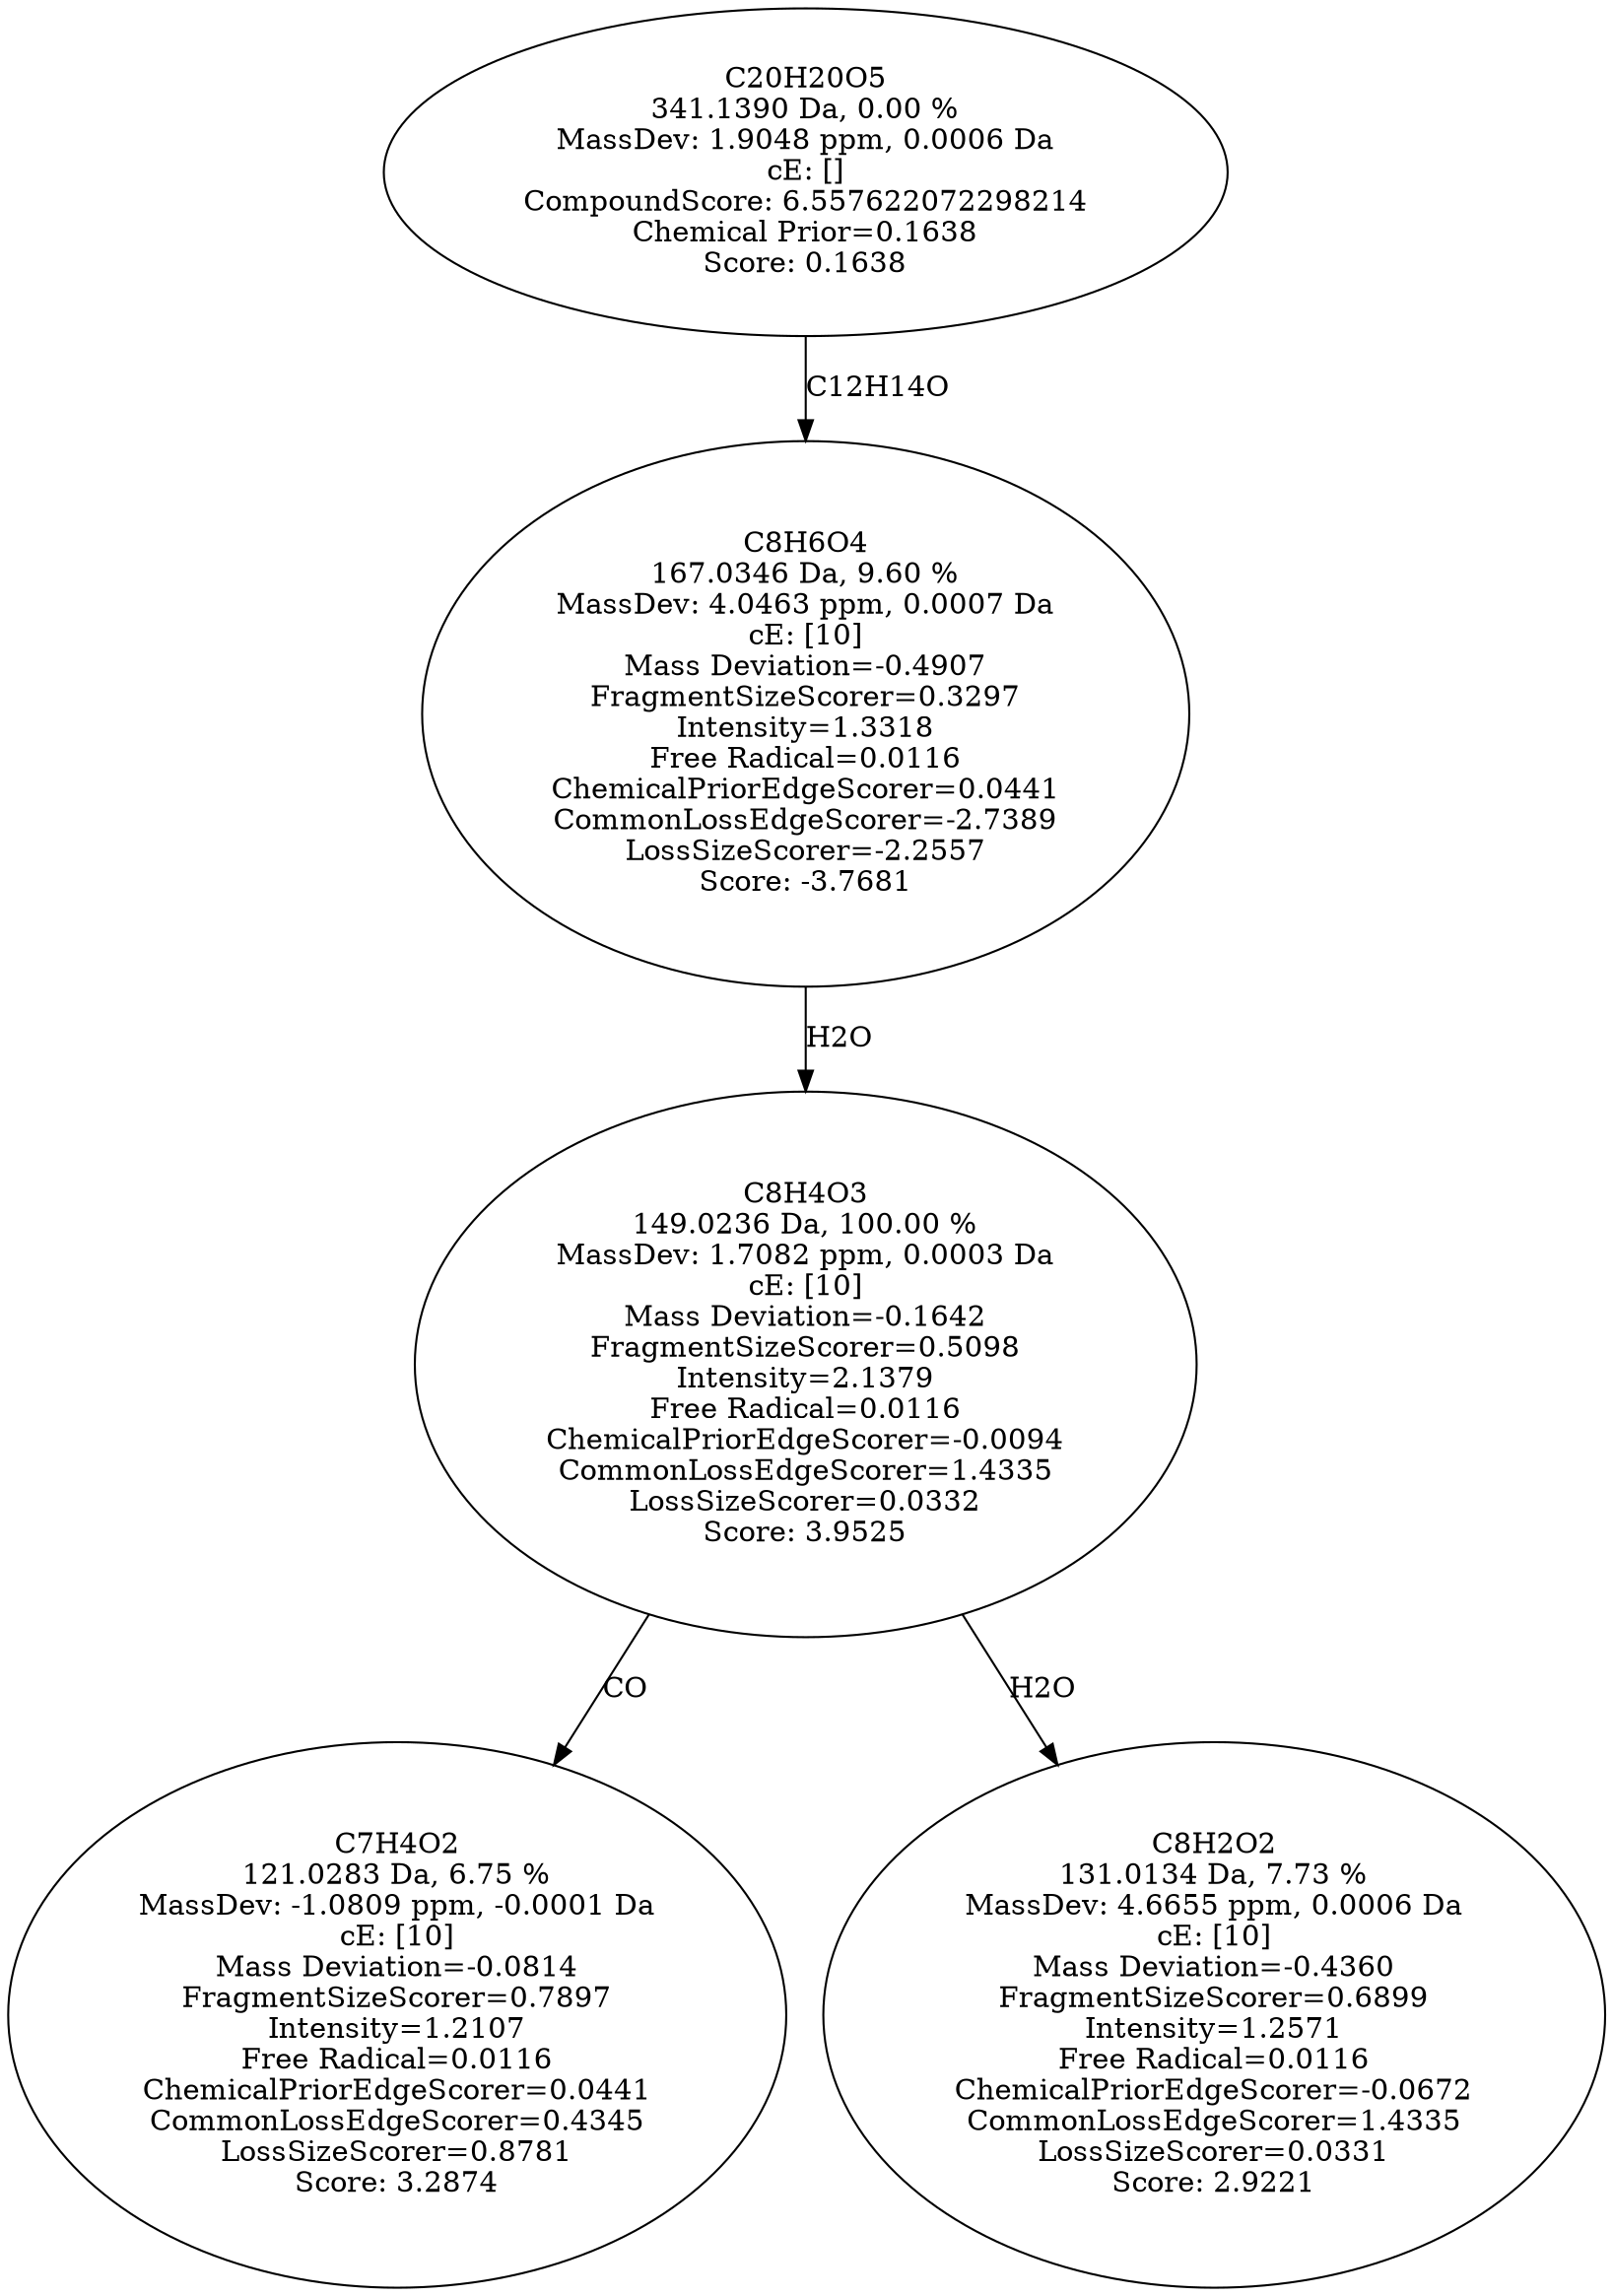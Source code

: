 strict digraph {
v1 [label="C7H4O2\n121.0283 Da, 6.75 %\nMassDev: -1.0809 ppm, -0.0001 Da\ncE: [10]\nMass Deviation=-0.0814\nFragmentSizeScorer=0.7897\nIntensity=1.2107\nFree Radical=0.0116\nChemicalPriorEdgeScorer=0.0441\nCommonLossEdgeScorer=0.4345\nLossSizeScorer=0.8781\nScore: 3.2874"];
v2 [label="C8H2O2\n131.0134 Da, 7.73 %\nMassDev: 4.6655 ppm, 0.0006 Da\ncE: [10]\nMass Deviation=-0.4360\nFragmentSizeScorer=0.6899\nIntensity=1.2571\nFree Radical=0.0116\nChemicalPriorEdgeScorer=-0.0672\nCommonLossEdgeScorer=1.4335\nLossSizeScorer=0.0331\nScore: 2.9221"];
v3 [label="C8H4O3\n149.0236 Da, 100.00 %\nMassDev: 1.7082 ppm, 0.0003 Da\ncE: [10]\nMass Deviation=-0.1642\nFragmentSizeScorer=0.5098\nIntensity=2.1379\nFree Radical=0.0116\nChemicalPriorEdgeScorer=-0.0094\nCommonLossEdgeScorer=1.4335\nLossSizeScorer=0.0332\nScore: 3.9525"];
v4 [label="C8H6O4\n167.0346 Da, 9.60 %\nMassDev: 4.0463 ppm, 0.0007 Da\ncE: [10]\nMass Deviation=-0.4907\nFragmentSizeScorer=0.3297\nIntensity=1.3318\nFree Radical=0.0116\nChemicalPriorEdgeScorer=0.0441\nCommonLossEdgeScorer=-2.7389\nLossSizeScorer=-2.2557\nScore: -3.7681"];
v5 [label="C20H20O5\n341.1390 Da, 0.00 %\nMassDev: 1.9048 ppm, 0.0006 Da\ncE: []\nCompoundScore: 6.557622072298214\nChemical Prior=0.1638\nScore: 0.1638"];
v3 -> v1 [label="CO"];
v3 -> v2 [label="H2O"];
v4 -> v3 [label="H2O"];
v5 -> v4 [label="C12H14O"];
}